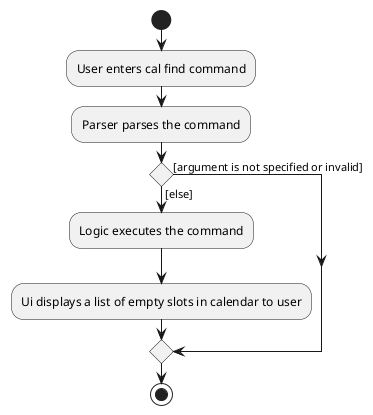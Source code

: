 @startuml
start
:User enters cal find command;
:Parser parses the command;
'Since the beta syntax does not support placing the condition outside the
'diamond we place it as the true branch instead.

if () then ([else])
    :Logic executes the command;
    :Ui displays a list of empty slots in calendar to user;
else ([argument is not specified or invalid])
endif
stop
@enduml
